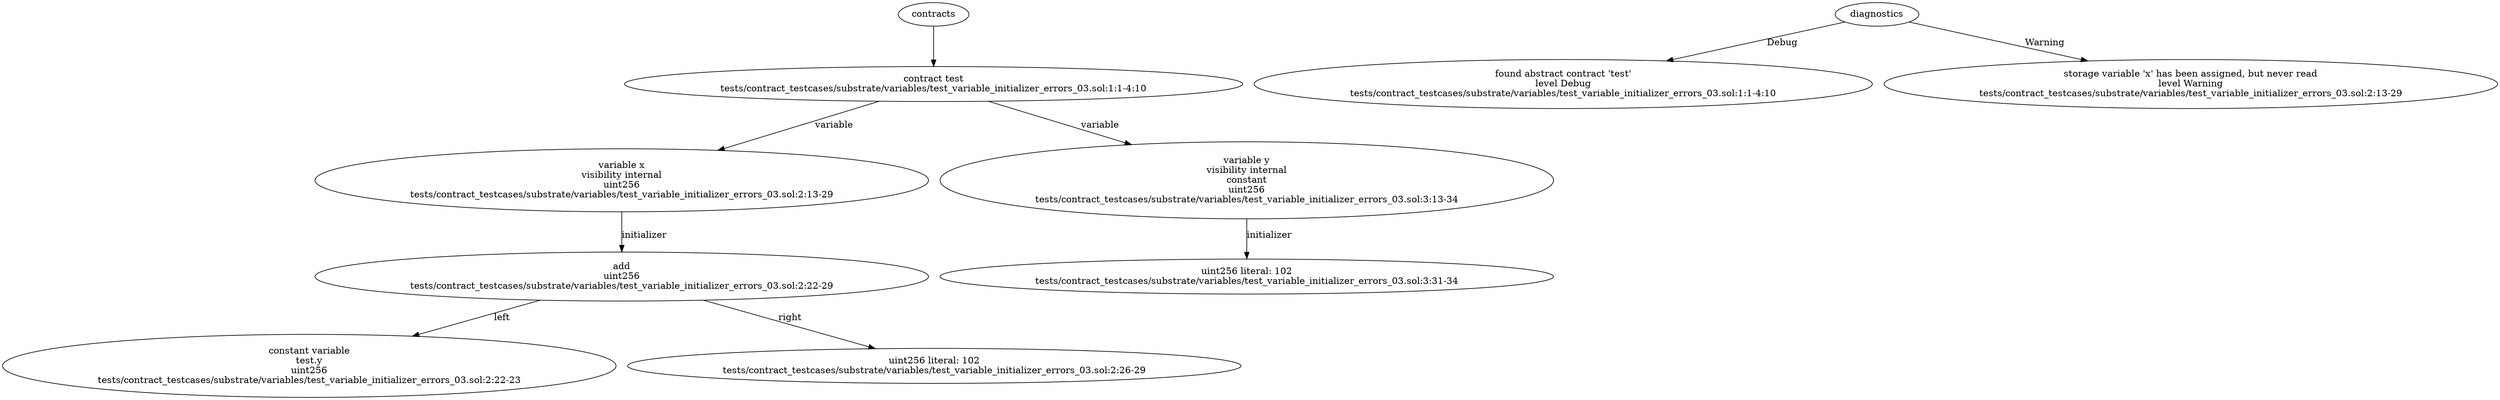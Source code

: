 strict digraph "tests/contract_testcases/substrate/variables/test_variable_initializer_errors_03.sol" {
	contract [label="contract test\ntests/contract_testcases/substrate/variables/test_variable_initializer_errors_03.sol:1:1-4:10"]
	var [label="variable x\nvisibility internal\nuint256\ntests/contract_testcases/substrate/variables/test_variable_initializer_errors_03.sol:2:13-29"]
	add [label="add\nuint256\ntests/contract_testcases/substrate/variables/test_variable_initializer_errors_03.sol:2:22-29"]
	constant [label="constant variable\ntest.y\nuint256\ntests/contract_testcases/substrate/variables/test_variable_initializer_errors_03.sol:2:22-23"]
	number_literal [label="uint256 literal: 102\ntests/contract_testcases/substrate/variables/test_variable_initializer_errors_03.sol:2:26-29"]
	var_6 [label="variable y\nvisibility internal\nconstant\nuint256\ntests/contract_testcases/substrate/variables/test_variable_initializer_errors_03.sol:3:13-34"]
	number_literal_7 [label="uint256 literal: 102\ntests/contract_testcases/substrate/variables/test_variable_initializer_errors_03.sol:3:31-34"]
	diagnostic [label="found abstract contract 'test'\nlevel Debug\ntests/contract_testcases/substrate/variables/test_variable_initializer_errors_03.sol:1:1-4:10"]
	diagnostic_10 [label="storage variable 'x' has been assigned, but never read\nlevel Warning\ntests/contract_testcases/substrate/variables/test_variable_initializer_errors_03.sol:2:13-29"]
	contracts -> contract
	contract -> var [label="variable"]
	var -> add [label="initializer"]
	add -> constant [label="left"]
	add -> number_literal [label="right"]
	contract -> var_6 [label="variable"]
	var_6 -> number_literal_7 [label="initializer"]
	diagnostics -> diagnostic [label="Debug"]
	diagnostics -> diagnostic_10 [label="Warning"]
}
